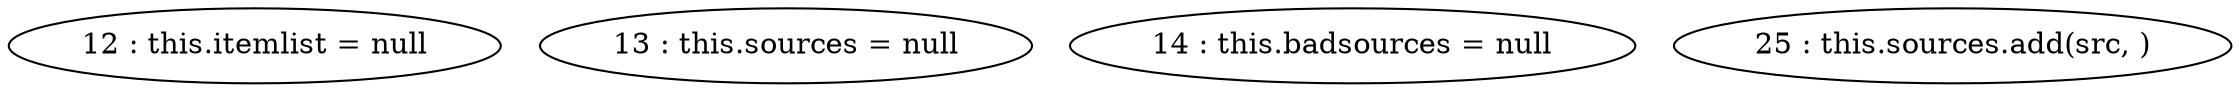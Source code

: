 digraph G {
"12 : this.itemlist = null"
"13 : this.sources = null"
"14 : this.badsources = null"
"25 : this.sources.add(src, )"
}
